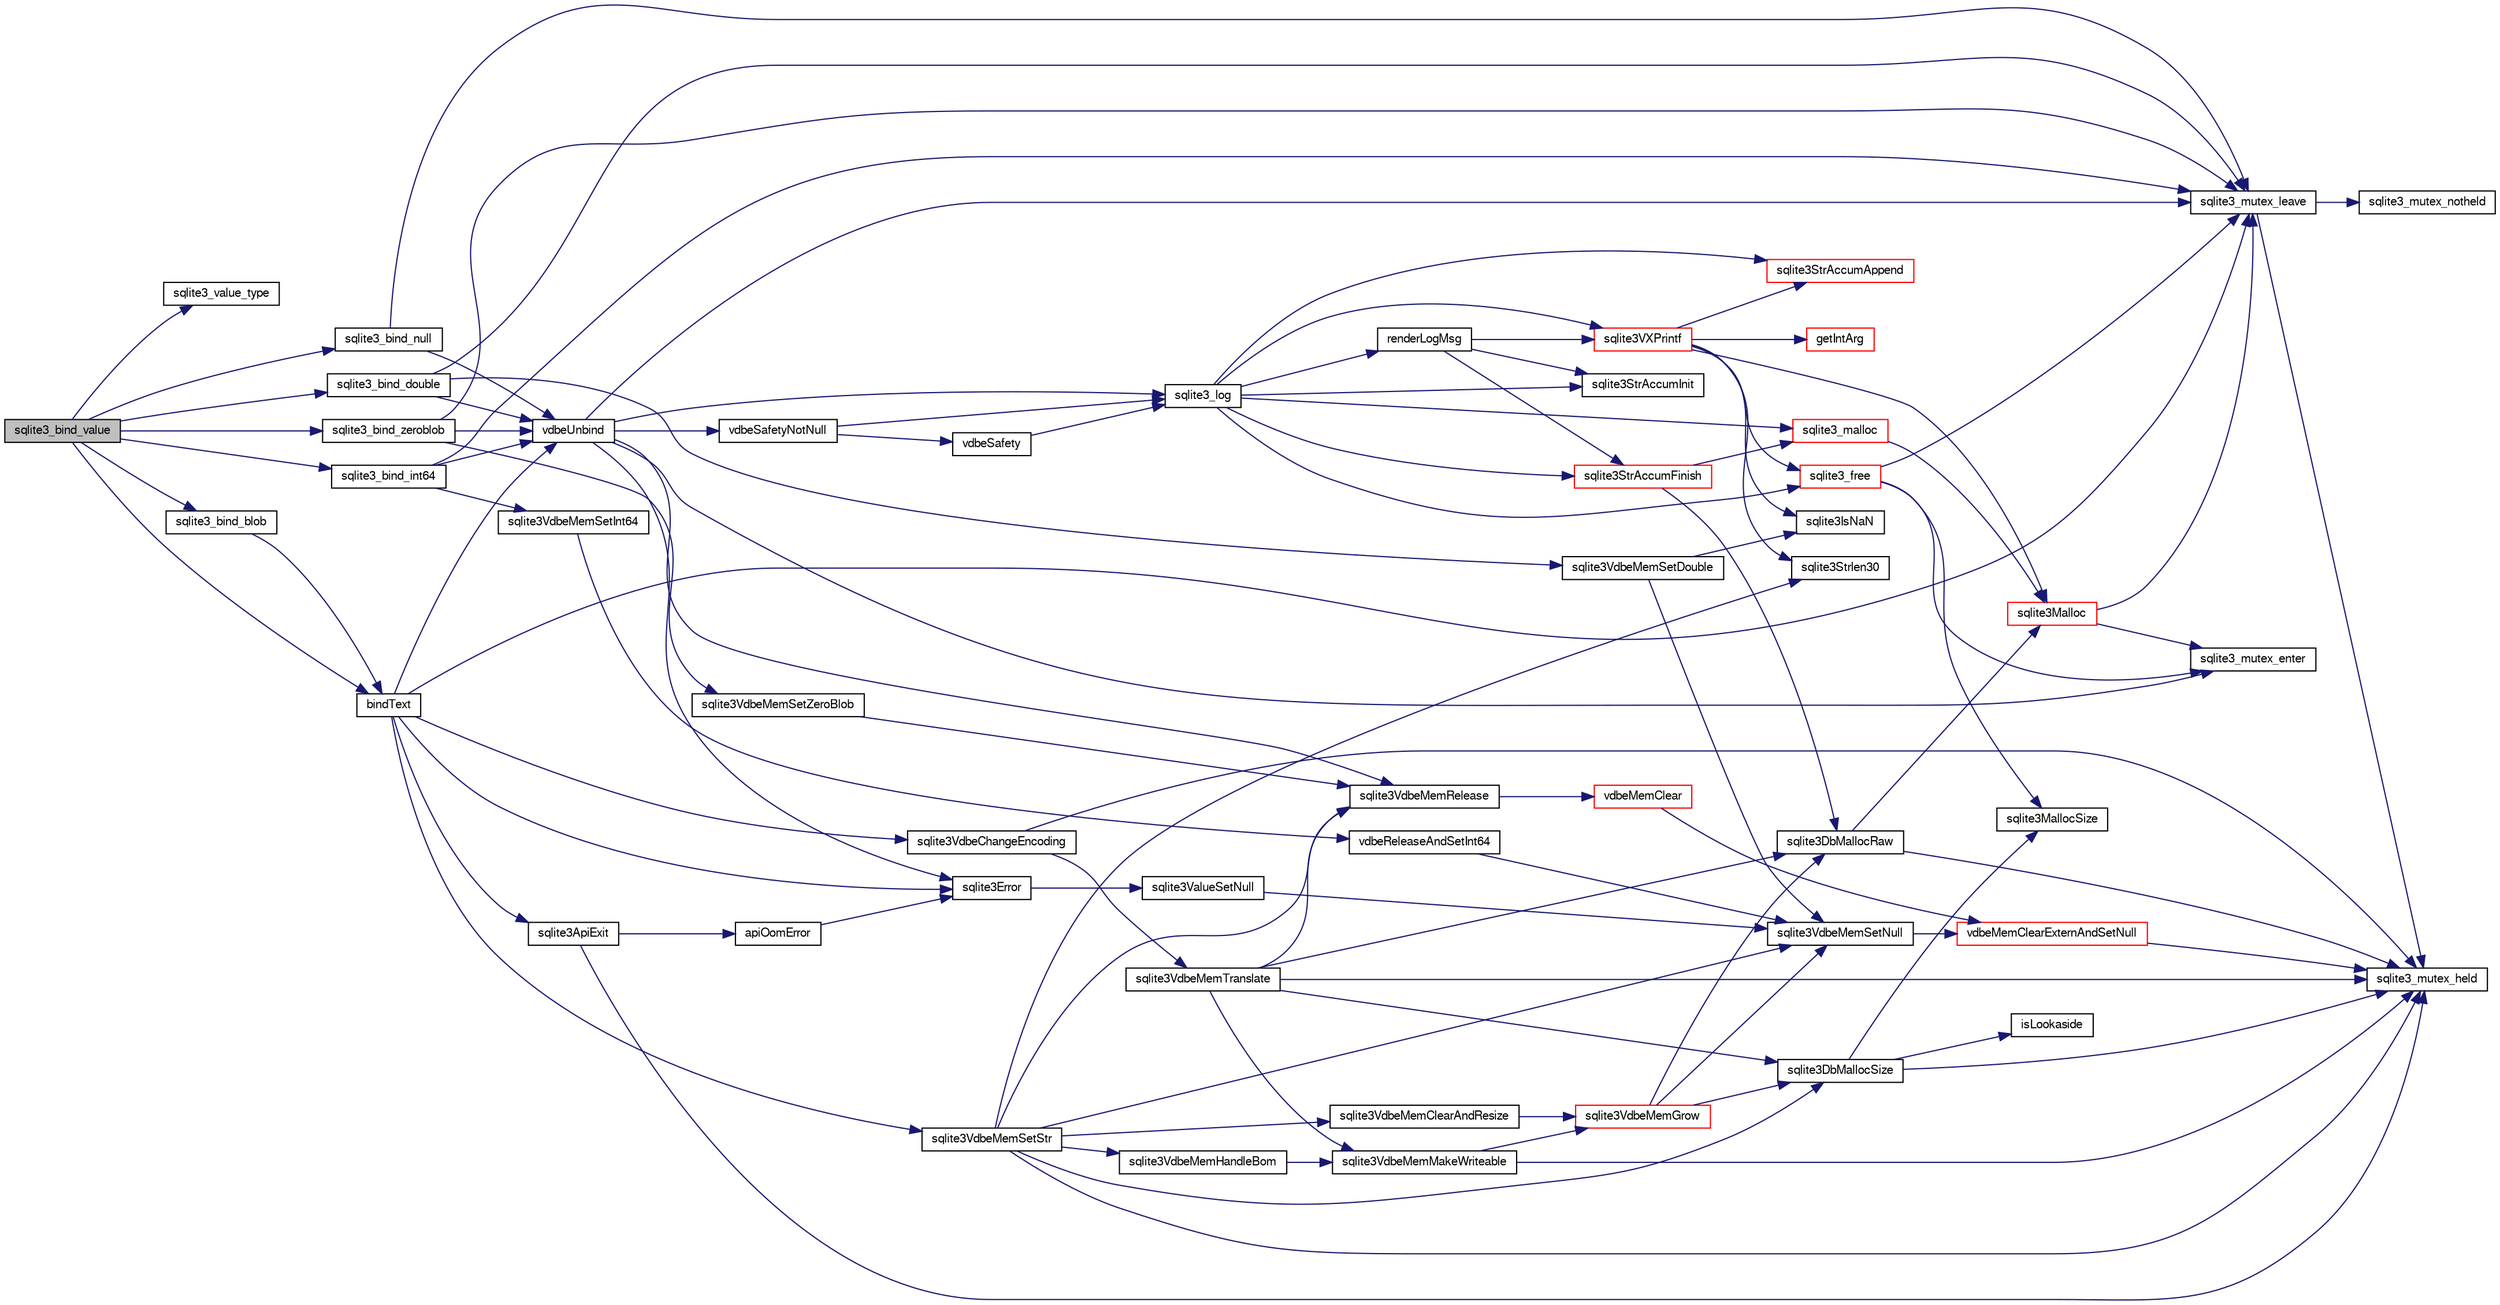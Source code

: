 digraph "sqlite3_bind_value"
{
  edge [fontname="FreeSans",fontsize="10",labelfontname="FreeSans",labelfontsize="10"];
  node [fontname="FreeSans",fontsize="10",shape=record];
  rankdir="LR";
  Node8382 [label="sqlite3_bind_value",height=0.2,width=0.4,color="black", fillcolor="grey75", style="filled", fontcolor="black"];
  Node8382 -> Node8383 [color="midnightblue",fontsize="10",style="solid",fontname="FreeSans"];
  Node8383 [label="sqlite3_value_type",height=0.2,width=0.4,color="black", fillcolor="white", style="filled",URL="$sqlite3_8c.html#ac5e91a982065a1ab220a43bbd18cfa60"];
  Node8382 -> Node8384 [color="midnightblue",fontsize="10",style="solid",fontname="FreeSans"];
  Node8384 [label="sqlite3_bind_int64",height=0.2,width=0.4,color="black", fillcolor="white", style="filled",URL="$sqlite3_8c.html#af77e2729923f2621852202e1c23788c6"];
  Node8384 -> Node8385 [color="midnightblue",fontsize="10",style="solid",fontname="FreeSans"];
  Node8385 [label="vdbeUnbind",height=0.2,width=0.4,color="black", fillcolor="white", style="filled",URL="$sqlite3_8c.html#ae3ca3d8a878660305a0efd0c73c9f064"];
  Node8385 -> Node8386 [color="midnightblue",fontsize="10",style="solid",fontname="FreeSans"];
  Node8386 [label="vdbeSafetyNotNull",height=0.2,width=0.4,color="black", fillcolor="white", style="filled",URL="$sqlite3_8c.html#a018448275e86f09d8af8033cec4cafdf"];
  Node8386 -> Node8387 [color="midnightblue",fontsize="10",style="solid",fontname="FreeSans"];
  Node8387 [label="sqlite3_log",height=0.2,width=0.4,color="black", fillcolor="white", style="filled",URL="$sqlite3_8c.html#a298c9699bf9c143662c6b1fec4b2dc3b"];
  Node8387 -> Node8388 [color="midnightblue",fontsize="10",style="solid",fontname="FreeSans"];
  Node8388 [label="renderLogMsg",height=0.2,width=0.4,color="black", fillcolor="white", style="filled",URL="$sqlite3_8c.html#a7a02b43ce0a27bb52085c7f446d115af"];
  Node8388 -> Node8389 [color="midnightblue",fontsize="10",style="solid",fontname="FreeSans"];
  Node8389 [label="sqlite3StrAccumInit",height=0.2,width=0.4,color="black", fillcolor="white", style="filled",URL="$sqlite3_8c.html#aabf95e113b9d54d519cd15a56215f560"];
  Node8388 -> Node8390 [color="midnightblue",fontsize="10",style="solid",fontname="FreeSans"];
  Node8390 [label="sqlite3VXPrintf",height=0.2,width=0.4,color="red", fillcolor="white", style="filled",URL="$sqlite3_8c.html#a63c25806c9bd4a2b76f9a0eb232c6bde"];
  Node8390 -> Node8391 [color="midnightblue",fontsize="10",style="solid",fontname="FreeSans"];
  Node8391 [label="sqlite3StrAccumAppend",height=0.2,width=0.4,color="red", fillcolor="white", style="filled",URL="$sqlite3_8c.html#a56664fa33def33c5a5245b623441d5e0"];
  Node8390 -> Node8662 [color="midnightblue",fontsize="10",style="solid",fontname="FreeSans"];
  Node8662 [label="getIntArg",height=0.2,width=0.4,color="red", fillcolor="white", style="filled",URL="$sqlite3_8c.html#abff258963dbd9205fb299851a64c67be"];
  Node8390 -> Node8409 [color="midnightblue",fontsize="10",style="solid",fontname="FreeSans"];
  Node8409 [label="sqlite3Malloc",height=0.2,width=0.4,color="red", fillcolor="white", style="filled",URL="$sqlite3_8c.html#a361a2eaa846b1885f123abe46f5d8b2b"];
  Node8409 -> Node8403 [color="midnightblue",fontsize="10",style="solid",fontname="FreeSans"];
  Node8403 [label="sqlite3_mutex_enter",height=0.2,width=0.4,color="black", fillcolor="white", style="filled",URL="$sqlite3_8c.html#a1c12cde690bd89f104de5cbad12a6bf5"];
  Node8409 -> Node8405 [color="midnightblue",fontsize="10",style="solid",fontname="FreeSans"];
  Node8405 [label="sqlite3_mutex_leave",height=0.2,width=0.4,color="black", fillcolor="white", style="filled",URL="$sqlite3_8c.html#a5838d235601dbd3c1fa993555c6bcc93"];
  Node8405 -> Node8397 [color="midnightblue",fontsize="10",style="solid",fontname="FreeSans"];
  Node8397 [label="sqlite3_mutex_held",height=0.2,width=0.4,color="black", fillcolor="white", style="filled",URL="$sqlite3_8c.html#acf77da68932b6bc163c5e68547ecc3e7"];
  Node8405 -> Node8406 [color="midnightblue",fontsize="10",style="solid",fontname="FreeSans"];
  Node8406 [label="sqlite3_mutex_notheld",height=0.2,width=0.4,color="black", fillcolor="white", style="filled",URL="$sqlite3_8c.html#a83967c837c1c000d3b5adcfaa688f5dc"];
  Node8390 -> Node8555 [color="midnightblue",fontsize="10",style="solid",fontname="FreeSans"];
  Node8555 [label="sqlite3IsNaN",height=0.2,width=0.4,color="black", fillcolor="white", style="filled",URL="$sqlite3_8c.html#aed4d78203877c3486765ccbc7feebb50"];
  Node8390 -> Node8472 [color="midnightblue",fontsize="10",style="solid",fontname="FreeSans"];
  Node8472 [label="sqlite3Strlen30",height=0.2,width=0.4,color="black", fillcolor="white", style="filled",URL="$sqlite3_8c.html#a3dcd80ba41f1a308193dee74857b62a7"];
  Node8390 -> Node8402 [color="midnightblue",fontsize="10",style="solid",fontname="FreeSans"];
  Node8402 [label="sqlite3_free",height=0.2,width=0.4,color="red", fillcolor="white", style="filled",URL="$sqlite3_8c.html#a6552349e36a8a691af5487999ab09519"];
  Node8402 -> Node8403 [color="midnightblue",fontsize="10",style="solid",fontname="FreeSans"];
  Node8402 -> Node8400 [color="midnightblue",fontsize="10",style="solid",fontname="FreeSans"];
  Node8400 [label="sqlite3MallocSize",height=0.2,width=0.4,color="black", fillcolor="white", style="filled",URL="$sqlite3_8c.html#acf5d2a5f35270bafb050bd2def576955"];
  Node8402 -> Node8405 [color="midnightblue",fontsize="10",style="solid",fontname="FreeSans"];
  Node8388 -> Node8498 [color="midnightblue",fontsize="10",style="solid",fontname="FreeSans"];
  Node8498 [label="sqlite3StrAccumFinish",height=0.2,width=0.4,color="red", fillcolor="white", style="filled",URL="$sqlite3_8c.html#adb7f26b10ac1b847db6f000ef4c2e2ba"];
  Node8498 -> Node8408 [color="midnightblue",fontsize="10",style="solid",fontname="FreeSans"];
  Node8408 [label="sqlite3DbMallocRaw",height=0.2,width=0.4,color="black", fillcolor="white", style="filled",URL="$sqlite3_8c.html#abbe8be0cf7175e11ddc3e2218fad924e"];
  Node8408 -> Node8397 [color="midnightblue",fontsize="10",style="solid",fontname="FreeSans"];
  Node8408 -> Node8409 [color="midnightblue",fontsize="10",style="solid",fontname="FreeSans"];
  Node8498 -> Node8474 [color="midnightblue",fontsize="10",style="solid",fontname="FreeSans"];
  Node8474 [label="sqlite3_malloc",height=0.2,width=0.4,color="red", fillcolor="white", style="filled",URL="$sqlite3_8c.html#ac79dba55fc32b6a840cf5a9769bce7cd"];
  Node8474 -> Node8409 [color="midnightblue",fontsize="10",style="solid",fontname="FreeSans"];
  Node8387 -> Node8389 [color="midnightblue",fontsize="10",style="solid",fontname="FreeSans"];
  Node8387 -> Node8390 [color="midnightblue",fontsize="10",style="solid",fontname="FreeSans"];
  Node8387 -> Node8498 [color="midnightblue",fontsize="10",style="solid",fontname="FreeSans"];
  Node8387 -> Node8474 [color="midnightblue",fontsize="10",style="solid",fontname="FreeSans"];
  Node8387 -> Node8402 [color="midnightblue",fontsize="10",style="solid",fontname="FreeSans"];
  Node8387 -> Node8391 [color="midnightblue",fontsize="10",style="solid",fontname="FreeSans"];
  Node8386 -> Node8668 [color="midnightblue",fontsize="10",style="solid",fontname="FreeSans"];
  Node8668 [label="vdbeSafety",height=0.2,width=0.4,color="black", fillcolor="white", style="filled",URL="$sqlite3_8c.html#ad376f1aa66b2801fa8fb2fb134f370fd"];
  Node8668 -> Node8387 [color="midnightblue",fontsize="10",style="solid",fontname="FreeSans"];
  Node8385 -> Node8403 [color="midnightblue",fontsize="10",style="solid",fontname="FreeSans"];
  Node8385 -> Node8602 [color="midnightblue",fontsize="10",style="solid",fontname="FreeSans"];
  Node8602 [label="sqlite3Error",height=0.2,width=0.4,color="black", fillcolor="white", style="filled",URL="$sqlite3_8c.html#a4ba5e8be78db50d5538dcaa45bcf74d3"];
  Node8602 -> Node8603 [color="midnightblue",fontsize="10",style="solid",fontname="FreeSans"];
  Node8603 [label="sqlite3ValueSetNull",height=0.2,width=0.4,color="black", fillcolor="white", style="filled",URL="$sqlite3_8c.html#ad9bc4507a7806b37946116afbe183b95"];
  Node8603 -> Node8483 [color="midnightblue",fontsize="10",style="solid",fontname="FreeSans"];
  Node8483 [label="sqlite3VdbeMemSetNull",height=0.2,width=0.4,color="black", fillcolor="white", style="filled",URL="$sqlite3_8c.html#ae01092c23aebaf8a3ebdf3954609b410"];
  Node8483 -> Node8484 [color="midnightblue",fontsize="10",style="solid",fontname="FreeSans"];
  Node8484 [label="vdbeMemClearExternAndSetNull",height=0.2,width=0.4,color="red", fillcolor="white", style="filled",URL="$sqlite3_8c.html#a29c41a360fb0e86b817777daf061230c"];
  Node8484 -> Node8397 [color="midnightblue",fontsize="10",style="solid",fontname="FreeSans"];
  Node8385 -> Node8405 [color="midnightblue",fontsize="10",style="solid",fontname="FreeSans"];
  Node8385 -> Node8387 [color="midnightblue",fontsize="10",style="solid",fontname="FreeSans"];
  Node8385 -> Node8490 [color="midnightblue",fontsize="10",style="solid",fontname="FreeSans"];
  Node8490 [label="sqlite3VdbeMemRelease",height=0.2,width=0.4,color="black", fillcolor="white", style="filled",URL="$sqlite3_8c.html#a90606361dbeba88159fd6ff03fcc10cc"];
  Node8490 -> Node8491 [color="midnightblue",fontsize="10",style="solid",fontname="FreeSans"];
  Node8491 [label="vdbeMemClear",height=0.2,width=0.4,color="red", fillcolor="white", style="filled",URL="$sqlite3_8c.html#a489eef6e55ad0dadf67578726b935d12"];
  Node8491 -> Node8484 [color="midnightblue",fontsize="10",style="solid",fontname="FreeSans"];
  Node8384 -> Node8527 [color="midnightblue",fontsize="10",style="solid",fontname="FreeSans"];
  Node8527 [label="sqlite3VdbeMemSetInt64",height=0.2,width=0.4,color="black", fillcolor="white", style="filled",URL="$sqlite3_8c.html#a57c5843cac8f6180ee994267a23f86a3"];
  Node8527 -> Node8528 [color="midnightblue",fontsize="10",style="solid",fontname="FreeSans"];
  Node8528 [label="vdbeReleaseAndSetInt64",height=0.2,width=0.4,color="black", fillcolor="white", style="filled",URL="$sqlite3_8c.html#abdcd42be8fe3e9bff2493533da9b5697"];
  Node8528 -> Node8483 [color="midnightblue",fontsize="10",style="solid",fontname="FreeSans"];
  Node8384 -> Node8405 [color="midnightblue",fontsize="10",style="solid",fontname="FreeSans"];
  Node8382 -> Node8669 [color="midnightblue",fontsize="10",style="solid",fontname="FreeSans"];
  Node8669 [label="sqlite3_bind_double",height=0.2,width=0.4,color="black", fillcolor="white", style="filled",URL="$sqlite3_8c.html#a8dc6f4de797850398e12e5022cae8915"];
  Node8669 -> Node8385 [color="midnightblue",fontsize="10",style="solid",fontname="FreeSans"];
  Node8669 -> Node8554 [color="midnightblue",fontsize="10",style="solid",fontname="FreeSans"];
  Node8554 [label="sqlite3VdbeMemSetDouble",height=0.2,width=0.4,color="black", fillcolor="white", style="filled",URL="$sqlite3_8c.html#a275e5080bf002b17d0e0d5b65e809d39"];
  Node8554 -> Node8483 [color="midnightblue",fontsize="10",style="solid",fontname="FreeSans"];
  Node8554 -> Node8555 [color="midnightblue",fontsize="10",style="solid",fontname="FreeSans"];
  Node8669 -> Node8405 [color="midnightblue",fontsize="10",style="solid",fontname="FreeSans"];
  Node8382 -> Node8670 [color="midnightblue",fontsize="10",style="solid",fontname="FreeSans"];
  Node8670 [label="sqlite3_bind_zeroblob",height=0.2,width=0.4,color="black", fillcolor="white", style="filled",URL="$sqlite3_8c.html#afd35a95aa65e816b43cc2dc03abd118b"];
  Node8670 -> Node8385 [color="midnightblue",fontsize="10",style="solid",fontname="FreeSans"];
  Node8670 -> Node8591 [color="midnightblue",fontsize="10",style="solid",fontname="FreeSans"];
  Node8591 [label="sqlite3VdbeMemSetZeroBlob",height=0.2,width=0.4,color="black", fillcolor="white", style="filled",URL="$sqlite3_8c.html#af6488ff3887bcfd6f15a01b0d69ccb3c"];
  Node8591 -> Node8490 [color="midnightblue",fontsize="10",style="solid",fontname="FreeSans"];
  Node8670 -> Node8405 [color="midnightblue",fontsize="10",style="solid",fontname="FreeSans"];
  Node8382 -> Node8671 [color="midnightblue",fontsize="10",style="solid",fontname="FreeSans"];
  Node8671 [label="sqlite3_bind_blob",height=0.2,width=0.4,color="black", fillcolor="white", style="filled",URL="$sqlite3_8c.html#a6c41c2b6f82188283a846a98d5367885"];
  Node8671 -> Node8672 [color="midnightblue",fontsize="10",style="solid",fontname="FreeSans"];
  Node8672 [label="bindText",height=0.2,width=0.4,color="black", fillcolor="white", style="filled",URL="$sqlite3_8c.html#acdec2c68ea6b14a08bcfea9cfd32b2f2"];
  Node8672 -> Node8385 [color="midnightblue",fontsize="10",style="solid",fontname="FreeSans"];
  Node8672 -> Node8504 [color="midnightblue",fontsize="10",style="solid",fontname="FreeSans"];
  Node8504 [label="sqlite3VdbeMemSetStr",height=0.2,width=0.4,color="black", fillcolor="white", style="filled",URL="$sqlite3_8c.html#a9697bec7c3b512483638ea3646191d7d"];
  Node8504 -> Node8397 [color="midnightblue",fontsize="10",style="solid",fontname="FreeSans"];
  Node8504 -> Node8483 [color="midnightblue",fontsize="10",style="solid",fontname="FreeSans"];
  Node8504 -> Node8472 [color="midnightblue",fontsize="10",style="solid",fontname="FreeSans"];
  Node8504 -> Node8495 [color="midnightblue",fontsize="10",style="solid",fontname="FreeSans"];
  Node8495 [label="sqlite3VdbeMemClearAndResize",height=0.2,width=0.4,color="black", fillcolor="white", style="filled",URL="$sqlite3_8c.html#add082be4aa46084ecdf023cfac898231"];
  Node8495 -> Node8481 [color="midnightblue",fontsize="10",style="solid",fontname="FreeSans"];
  Node8481 [label="sqlite3VdbeMemGrow",height=0.2,width=0.4,color="red", fillcolor="white", style="filled",URL="$sqlite3_8c.html#aba753c9690ae0ba31b5100945cf29447"];
  Node8481 -> Node8399 [color="midnightblue",fontsize="10",style="solid",fontname="FreeSans"];
  Node8399 [label="sqlite3DbMallocSize",height=0.2,width=0.4,color="black", fillcolor="white", style="filled",URL="$sqlite3_8c.html#aa397e5a8a03495203a0767abf0a71f86"];
  Node8399 -> Node8400 [color="midnightblue",fontsize="10",style="solid",fontname="FreeSans"];
  Node8399 -> Node8397 [color="midnightblue",fontsize="10",style="solid",fontname="FreeSans"];
  Node8399 -> Node8401 [color="midnightblue",fontsize="10",style="solid",fontname="FreeSans"];
  Node8401 [label="isLookaside",height=0.2,width=0.4,color="black", fillcolor="white", style="filled",URL="$sqlite3_8c.html#a770fa05ff9717b75e16f4d968a77b897"];
  Node8481 -> Node8408 [color="midnightblue",fontsize="10",style="solid",fontname="FreeSans"];
  Node8481 -> Node8483 [color="midnightblue",fontsize="10",style="solid",fontname="FreeSans"];
  Node8504 -> Node8490 [color="midnightblue",fontsize="10",style="solid",fontname="FreeSans"];
  Node8504 -> Node8399 [color="midnightblue",fontsize="10",style="solid",fontname="FreeSans"];
  Node8504 -> Node8505 [color="midnightblue",fontsize="10",style="solid",fontname="FreeSans"];
  Node8505 [label="sqlite3VdbeMemHandleBom",height=0.2,width=0.4,color="black", fillcolor="white", style="filled",URL="$sqlite3_8c.html#a8ac47607e6893715d335a0f6f4b58e3e"];
  Node8505 -> Node8489 [color="midnightblue",fontsize="10",style="solid",fontname="FreeSans"];
  Node8489 [label="sqlite3VdbeMemMakeWriteable",height=0.2,width=0.4,color="black", fillcolor="white", style="filled",URL="$sqlite3_8c.html#afabdd8032205a36c69ad191c6bbb6a34"];
  Node8489 -> Node8397 [color="midnightblue",fontsize="10",style="solid",fontname="FreeSans"];
  Node8489 -> Node8481 [color="midnightblue",fontsize="10",style="solid",fontname="FreeSans"];
  Node8672 -> Node8487 [color="midnightblue",fontsize="10",style="solid",fontname="FreeSans"];
  Node8487 [label="sqlite3VdbeChangeEncoding",height=0.2,width=0.4,color="black", fillcolor="white", style="filled",URL="$sqlite3_8c.html#aa7cf8e488bf8cf9ec18528f52a40de31"];
  Node8487 -> Node8397 [color="midnightblue",fontsize="10",style="solid",fontname="FreeSans"];
  Node8487 -> Node8488 [color="midnightblue",fontsize="10",style="solid",fontname="FreeSans"];
  Node8488 [label="sqlite3VdbeMemTranslate",height=0.2,width=0.4,color="black", fillcolor="white", style="filled",URL="$sqlite3_8c.html#adc5f07459f00d96ec7591be255d029f5"];
  Node8488 -> Node8397 [color="midnightblue",fontsize="10",style="solid",fontname="FreeSans"];
  Node8488 -> Node8489 [color="midnightblue",fontsize="10",style="solid",fontname="FreeSans"];
  Node8488 -> Node8408 [color="midnightblue",fontsize="10",style="solid",fontname="FreeSans"];
  Node8488 -> Node8490 [color="midnightblue",fontsize="10",style="solid",fontname="FreeSans"];
  Node8488 -> Node8399 [color="midnightblue",fontsize="10",style="solid",fontname="FreeSans"];
  Node8672 -> Node8602 [color="midnightblue",fontsize="10",style="solid",fontname="FreeSans"];
  Node8672 -> Node8600 [color="midnightblue",fontsize="10",style="solid",fontname="FreeSans"];
  Node8600 [label="sqlite3ApiExit",height=0.2,width=0.4,color="black", fillcolor="white", style="filled",URL="$sqlite3_8c.html#ae5a967ec6172298db98b6090bbd1dd9b"];
  Node8600 -> Node8397 [color="midnightblue",fontsize="10",style="solid",fontname="FreeSans"];
  Node8600 -> Node8601 [color="midnightblue",fontsize="10",style="solid",fontname="FreeSans"];
  Node8601 [label="apiOomError",height=0.2,width=0.4,color="black", fillcolor="white", style="filled",URL="$sqlite3_8c.html#a55c294da0c468873c7f7ea59378b8b9c"];
  Node8601 -> Node8602 [color="midnightblue",fontsize="10",style="solid",fontname="FreeSans"];
  Node8672 -> Node8405 [color="midnightblue",fontsize="10",style="solid",fontname="FreeSans"];
  Node8382 -> Node8672 [color="midnightblue",fontsize="10",style="solid",fontname="FreeSans"];
  Node8382 -> Node8673 [color="midnightblue",fontsize="10",style="solid",fontname="FreeSans"];
  Node8673 [label="sqlite3_bind_null",height=0.2,width=0.4,color="black", fillcolor="white", style="filled",URL="$sqlite3_8c.html#a6649c57d2c7b13ba6b506f6f79da85aa"];
  Node8673 -> Node8385 [color="midnightblue",fontsize="10",style="solid",fontname="FreeSans"];
  Node8673 -> Node8405 [color="midnightblue",fontsize="10",style="solid",fontname="FreeSans"];
}
